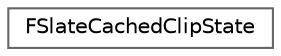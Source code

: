 digraph "Graphical Class Hierarchy"
{
 // INTERACTIVE_SVG=YES
 // LATEX_PDF_SIZE
  bgcolor="transparent";
  edge [fontname=Helvetica,fontsize=10,labelfontname=Helvetica,labelfontsize=10];
  node [fontname=Helvetica,fontsize=10,shape=box,height=0.2,width=0.4];
  rankdir="LR";
  Node0 [id="Node000000",label="FSlateCachedClipState",height=0.2,width=0.4,color="grey40", fillcolor="white", style="filled",URL="$dd/dc0/classFSlateCachedClipState.html",tooltip=" "];
}
